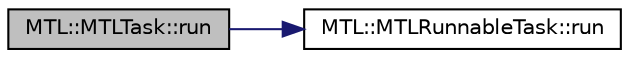 digraph "MTL::MTLTask::run"
{
 // LATEX_PDF_SIZE
  edge [fontname="Helvetica",fontsize="10",labelfontname="Helvetica",labelfontsize="10"];
  node [fontname="Helvetica",fontsize="10",shape=record];
  rankdir="LR";
  Node1 [label="MTL::MTLTask::run",height=0.2,width=0.4,color="black", fillcolor="grey75", style="filled", fontcolor="black",tooltip="Execute the task."];
  Node1 -> Node2 [color="midnightblue",fontsize="10",style="solid",fontname="Helvetica"];
  Node2 [label="MTL::MTLRunnableTask::run",height=0.2,width=0.4,color="black", fillcolor="white", style="filled",URL="$d1/db2/classMTL_1_1MTLRunnableTask.html#a0ef247f982d3fea2276a98971e672273",tooltip="The function that represent the task."];
}
